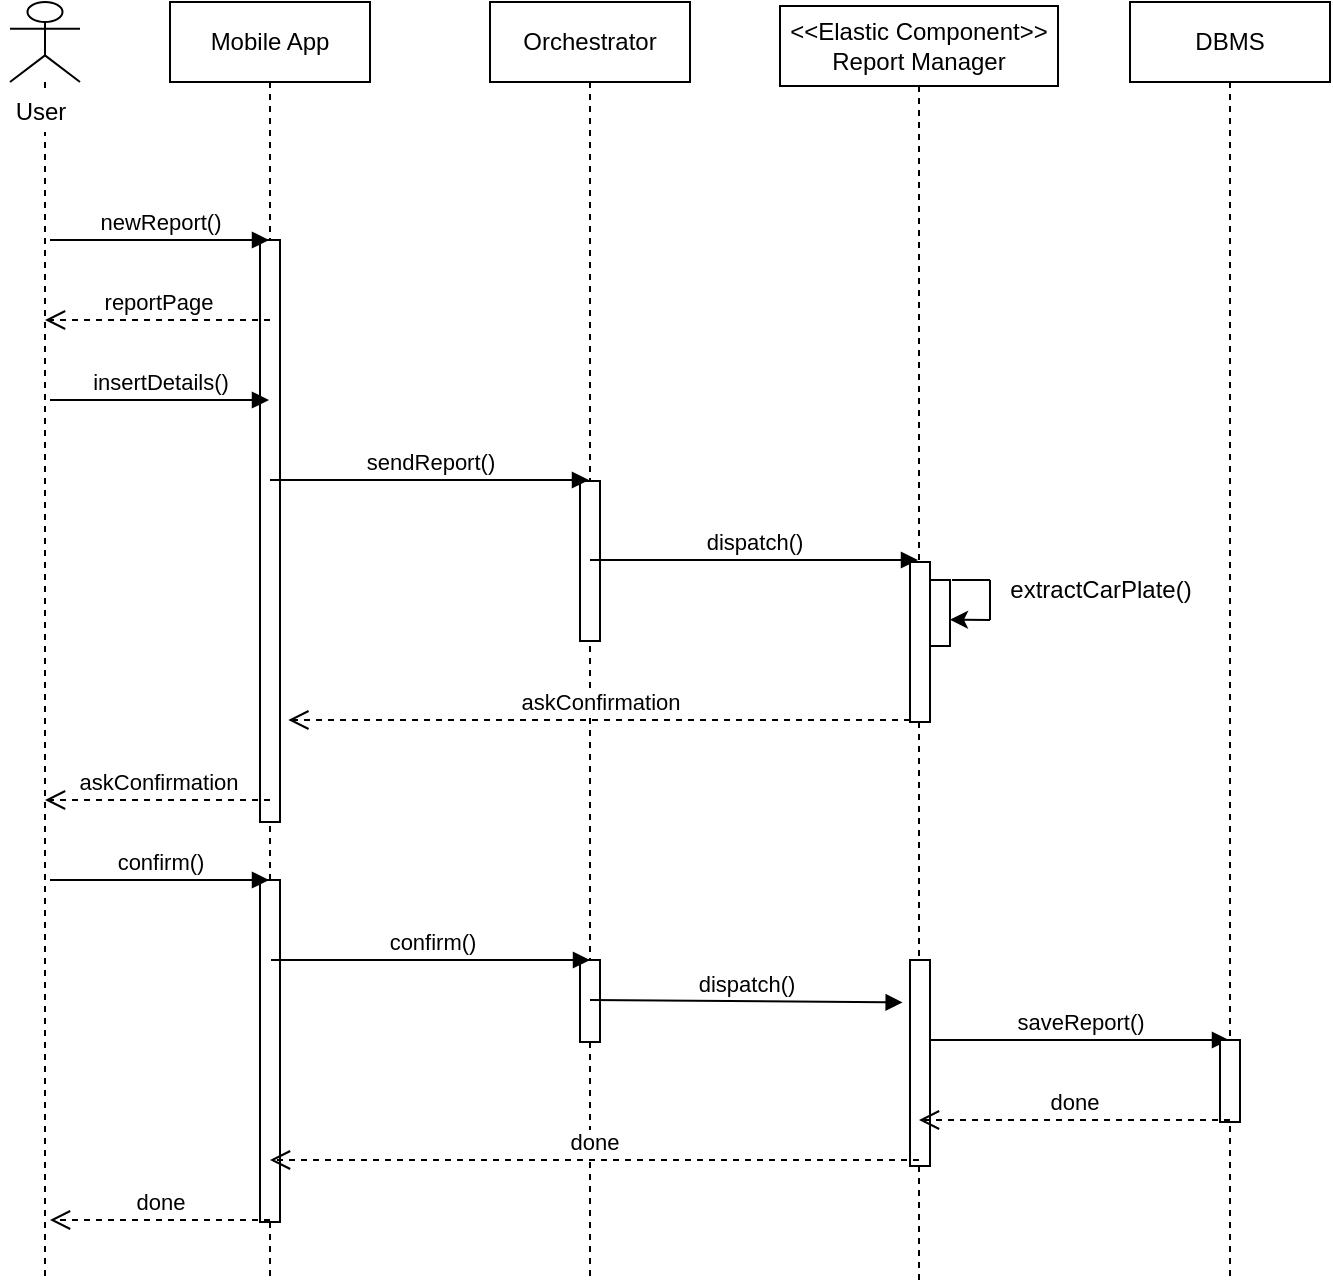 <mxfile version="12.3.6" pages="1"><diagram id="gipXQfPByRyqUJqtTmXL" name="Page-1"><mxGraphModel dx="992" dy="962" grid="1" gridSize="10" guides="1" tooltips="1" connect="1" arrows="1" fold="1" page="1" pageScale="1" pageWidth="827" pageHeight="1169" math="0" shadow="0"><root><mxCell id="0"/><mxCell id="1" parent="0"/><mxCell id="cBOTKig93eMFktrkyT-6-21" value="Orchestrator" style="shape=umlLifeline;perimeter=lifelinePerimeter;whiteSpace=wrap;html=1;container=1;collapsible=0;recursiveResize=0;outlineConnect=0;" parent="1" vertex="1"><mxGeometry x="380" y="281" width="100" height="639" as="geometry"/></mxCell><mxCell id="RApTKx3UHWnlUNH-3lk_-6" value="" style="html=1;points=[];perimeter=orthogonalPerimeter;" vertex="1" parent="cBOTKig93eMFktrkyT-6-21"><mxGeometry x="45" y="239.5" width="10" height="80" as="geometry"/></mxCell><mxCell id="RApTKx3UHWnlUNH-3lk_-7" value="dispatch()" style="html=1;verticalAlign=bottom;endArrow=block;" edge="1" parent="cBOTKig93eMFktrkyT-6-21" target="cBOTKig93eMFktrkyT-6-22"><mxGeometry width="80" relative="1" as="geometry"><mxPoint x="50" y="279" as="sourcePoint"/><mxPoint x="130" y="279" as="targetPoint"/></mxGeometry></mxCell><mxCell id="RApTKx3UHWnlUNH-3lk_-31" value="" style="html=1;points=[];perimeter=orthogonalPerimeter;" vertex="1" parent="cBOTKig93eMFktrkyT-6-21"><mxGeometry x="45" y="479" width="10" height="41" as="geometry"/></mxCell><mxCell id="RApTKx3UHWnlUNH-3lk_-32" value="dispatch()" style="html=1;verticalAlign=bottom;endArrow=block;entryX=-0.367;entryY=0.206;entryDx=0;entryDy=0;entryPerimeter=0;" edge="1" parent="cBOTKig93eMFktrkyT-6-21" target="RApTKx3UHWnlUNH-3lk_-24"><mxGeometry width="80" relative="1" as="geometry"><mxPoint x="50" y="499" as="sourcePoint"/><mxPoint x="130" y="499" as="targetPoint"/></mxGeometry></mxCell><mxCell id="cBOTKig93eMFktrkyT-6-22" value="&lt;span style=&quot;white-space: nowrap&quot;&gt;&amp;lt;&amp;lt;Elastic Component&amp;gt;&amp;gt;&lt;/span&gt;&lt;br style=&quot;white-space: nowrap&quot;&gt;&lt;span style=&quot;white-space: nowrap&quot;&gt;Report Manager&lt;/span&gt;" style="shape=umlLifeline;perimeter=lifelinePerimeter;whiteSpace=wrap;html=1;container=1;collapsible=0;recursiveResize=0;outlineConnect=0;" parent="1" vertex="1"><mxGeometry x="525" y="283" width="139" height="637" as="geometry"/></mxCell><mxCell id="RApTKx3UHWnlUNH-3lk_-8" value="" style="html=1;points=[];perimeter=orthogonalPerimeter;" vertex="1" parent="cBOTKig93eMFktrkyT-6-22"><mxGeometry x="65" y="278" width="10" height="80" as="geometry"/></mxCell><mxCell id="RApTKx3UHWnlUNH-3lk_-9" value="" style="html=1;points=[];perimeter=orthogonalPerimeter;" vertex="1" parent="cBOTKig93eMFktrkyT-6-22"><mxGeometry x="75" y="287" width="10" height="33" as="geometry"/></mxCell><mxCell id="RApTKx3UHWnlUNH-3lk_-10" value="" style="endArrow=none;html=1;" edge="1" parent="cBOTKig93eMFktrkyT-6-22"><mxGeometry width="50" height="50" relative="1" as="geometry"><mxPoint x="86" y="287" as="sourcePoint"/><mxPoint x="105" y="287" as="targetPoint"/></mxGeometry></mxCell><mxCell id="RApTKx3UHWnlUNH-3lk_-24" value="" style="html=1;points=[];perimeter=orthogonalPerimeter;" vertex="1" parent="cBOTKig93eMFktrkyT-6-22"><mxGeometry x="65" y="477" width="10" height="103" as="geometry"/></mxCell><mxCell id="RApTKx3UHWnlUNH-3lk_-25" value="saveReport()" style="html=1;verticalAlign=bottom;endArrow=block;" edge="1" parent="cBOTKig93eMFktrkyT-6-22" target="cBOTKig93eMFktrkyT-6-23"><mxGeometry width="80" relative="1" as="geometry"><mxPoint x="75" y="517" as="sourcePoint"/><mxPoint x="155" y="517" as="targetPoint"/></mxGeometry></mxCell><mxCell id="cBOTKig93eMFktrkyT-6-23" value="DBMS" style="shape=umlLifeline;perimeter=lifelinePerimeter;whiteSpace=wrap;html=1;container=1;collapsible=0;recursiveResize=0;outlineConnect=0;" parent="1" vertex="1"><mxGeometry x="700" y="281" width="100" height="639" as="geometry"/></mxCell><mxCell id="RApTKx3UHWnlUNH-3lk_-26" value="" style="html=1;points=[];perimeter=orthogonalPerimeter;" vertex="1" parent="cBOTKig93eMFktrkyT-6-23"><mxGeometry x="45" y="519" width="10" height="41" as="geometry"/></mxCell><mxCell id="cBOTKig93eMFktrkyT-6-20" value="Mobile App" style="shape=umlLifeline;perimeter=lifelinePerimeter;whiteSpace=wrap;html=1;container=1;collapsible=0;recursiveResize=0;outlineConnect=0;" parent="1" vertex="1"><mxGeometry x="220" y="281" width="100" height="639" as="geometry"/></mxCell><mxCell id="RApTKx3UHWnlUNH-3lk_-2" value="" style="html=1;points=[];perimeter=orthogonalPerimeter;" vertex="1" parent="cBOTKig93eMFktrkyT-6-20"><mxGeometry x="45" y="119" width="10" height="291" as="geometry"/></mxCell><mxCell id="RApTKx3UHWnlUNH-3lk_-5" value="sendReport()" style="html=1;verticalAlign=bottom;endArrow=block;" edge="1" parent="cBOTKig93eMFktrkyT-6-20" target="cBOTKig93eMFktrkyT-6-21"><mxGeometry width="80" relative="1" as="geometry"><mxPoint x="50" y="239" as="sourcePoint"/><mxPoint x="130" y="239" as="targetPoint"/></mxGeometry></mxCell><mxCell id="RApTKx3UHWnlUNH-3lk_-30" value="" style="html=1;points=[];perimeter=orthogonalPerimeter;" vertex="1" parent="cBOTKig93eMFktrkyT-6-20"><mxGeometry x="45" y="439" width="10" height="171" as="geometry"/></mxCell><mxCell id="cBOTKig93eMFktrkyT-6-19" value="" style="shape=umlLifeline;participant=umlActor;perimeter=lifelinePerimeter;whiteSpace=wrap;html=1;container=1;collapsible=0;recursiveResize=0;verticalAlign=top;spacingTop=36;labelBackgroundColor=#ffffff;outlineConnect=0;" parent="1" vertex="1"><mxGeometry x="140" y="281" width="35" height="639" as="geometry"/></mxCell><mxCell id="cBOTKig93eMFktrkyT-6-24" value="User" style="text;html=1;align=center;verticalAlign=middle;resizable=0;points=[];;autosize=1;fillColor=#FFFFFF;" parent="cBOTKig93eMFktrkyT-6-19" vertex="1"><mxGeometry x="-5" y="45" width="40" height="20" as="geometry"/></mxCell><mxCell id="RApTKx3UHWnlUNH-3lk_-1" value="newReport()" style="html=1;verticalAlign=bottom;endArrow=block;" edge="1" parent="cBOTKig93eMFktrkyT-6-19" target="cBOTKig93eMFktrkyT-6-20"><mxGeometry width="80" relative="1" as="geometry"><mxPoint x="20" y="119" as="sourcePoint"/><mxPoint x="100" y="119" as="targetPoint"/></mxGeometry></mxCell><mxCell id="RApTKx3UHWnlUNH-3lk_-4" value="insertDetails()" style="html=1;verticalAlign=bottom;endArrow=block;" edge="1" parent="cBOTKig93eMFktrkyT-6-19" target="cBOTKig93eMFktrkyT-6-20"><mxGeometry width="80" relative="1" as="geometry"><mxPoint x="20" y="199" as="sourcePoint"/><mxPoint x="100" y="199" as="targetPoint"/></mxGeometry></mxCell><mxCell id="RApTKx3UHWnlUNH-3lk_-17" value="confirm()" style="html=1;verticalAlign=bottom;endArrow=block;" edge="1" parent="cBOTKig93eMFktrkyT-6-19" target="cBOTKig93eMFktrkyT-6-20"><mxGeometry width="80" relative="1" as="geometry"><mxPoint x="20" y="439" as="sourcePoint"/><mxPoint x="120" y="439" as="targetPoint"/></mxGeometry></mxCell><mxCell id="RApTKx3UHWnlUNH-3lk_-3" value="reportPage" style="html=1;verticalAlign=bottom;endArrow=open;dashed=1;endSize=8;" edge="1" parent="1" target="cBOTKig93eMFktrkyT-6-19"><mxGeometry relative="1" as="geometry"><mxPoint x="270" y="440" as="sourcePoint"/><mxPoint x="190" y="440" as="targetPoint"/></mxGeometry></mxCell><mxCell id="RApTKx3UHWnlUNH-3lk_-11" value="" style="endArrow=none;html=1;" edge="1" parent="1"><mxGeometry width="50" height="50" relative="1" as="geometry"><mxPoint x="630" y="570" as="sourcePoint"/><mxPoint x="630" y="590" as="targetPoint"/></mxGeometry></mxCell><mxCell id="RApTKx3UHWnlUNH-3lk_-12" value="" style="endArrow=classic;html=1;entryX=1;entryY=0.601;entryDx=0;entryDy=0;entryPerimeter=0;" edge="1" parent="1" target="RApTKx3UHWnlUNH-3lk_-9"><mxGeometry width="50" height="50" relative="1" as="geometry"><mxPoint x="630" y="590" as="sourcePoint"/><mxPoint x="570" y="500" as="targetPoint"/></mxGeometry></mxCell><mxCell id="RApTKx3UHWnlUNH-3lk_-13" value="extractCarPlate()" style="text;html=1;align=center;verticalAlign=middle;resizable=0;points=[];;autosize=1;" vertex="1" parent="1"><mxGeometry x="630" y="564.5" width="110" height="20" as="geometry"/></mxCell><mxCell id="RApTKx3UHWnlUNH-3lk_-15" value="askConfirmation" style="html=1;verticalAlign=bottom;endArrow=open;dashed=1;endSize=8;" edge="1" parent="1"><mxGeometry relative="1" as="geometry"><mxPoint x="590" y="640" as="sourcePoint"/><mxPoint x="279.172" y="640" as="targetPoint"/></mxGeometry></mxCell><mxCell id="RApTKx3UHWnlUNH-3lk_-16" value="askConfirmation" style="html=1;verticalAlign=bottom;endArrow=open;dashed=1;endSize=8;" edge="1" parent="1" target="cBOTKig93eMFktrkyT-6-19"><mxGeometry relative="1" as="geometry"><mxPoint x="270" y="680" as="sourcePoint"/><mxPoint x="190" y="680" as="targetPoint"/></mxGeometry></mxCell><mxCell id="RApTKx3UHWnlUNH-3lk_-23" value="confirm()" style="html=1;verticalAlign=bottom;endArrow=block;" edge="1" parent="1"><mxGeometry width="80" relative="1" as="geometry"><mxPoint x="270.5" y="760" as="sourcePoint"/><mxPoint x="430" y="760" as="targetPoint"/></mxGeometry></mxCell><mxCell id="RApTKx3UHWnlUNH-3lk_-27" value="done" style="html=1;verticalAlign=bottom;endArrow=open;dashed=1;endSize=8;" edge="1" parent="1" target="cBOTKig93eMFktrkyT-6-22"><mxGeometry relative="1" as="geometry"><mxPoint x="750" y="840" as="sourcePoint"/><mxPoint x="670" y="840" as="targetPoint"/></mxGeometry></mxCell><mxCell id="RApTKx3UHWnlUNH-3lk_-28" value="done" style="html=1;verticalAlign=bottom;endArrow=open;dashed=1;endSize=8;" edge="1" parent="1" target="cBOTKig93eMFktrkyT-6-20"><mxGeometry relative="1" as="geometry"><mxPoint x="594.5" y="860" as="sourcePoint"/><mxPoint x="445.67" y="859.763" as="targetPoint"/></mxGeometry></mxCell><mxCell id="RApTKx3UHWnlUNH-3lk_-29" value="done" style="html=1;verticalAlign=bottom;endArrow=open;dashed=1;endSize=8;" edge="1" parent="1"><mxGeometry relative="1" as="geometry"><mxPoint x="270" y="890" as="sourcePoint"/><mxPoint x="160" y="890" as="targetPoint"/></mxGeometry></mxCell></root></mxGraphModel></diagram></mxfile>